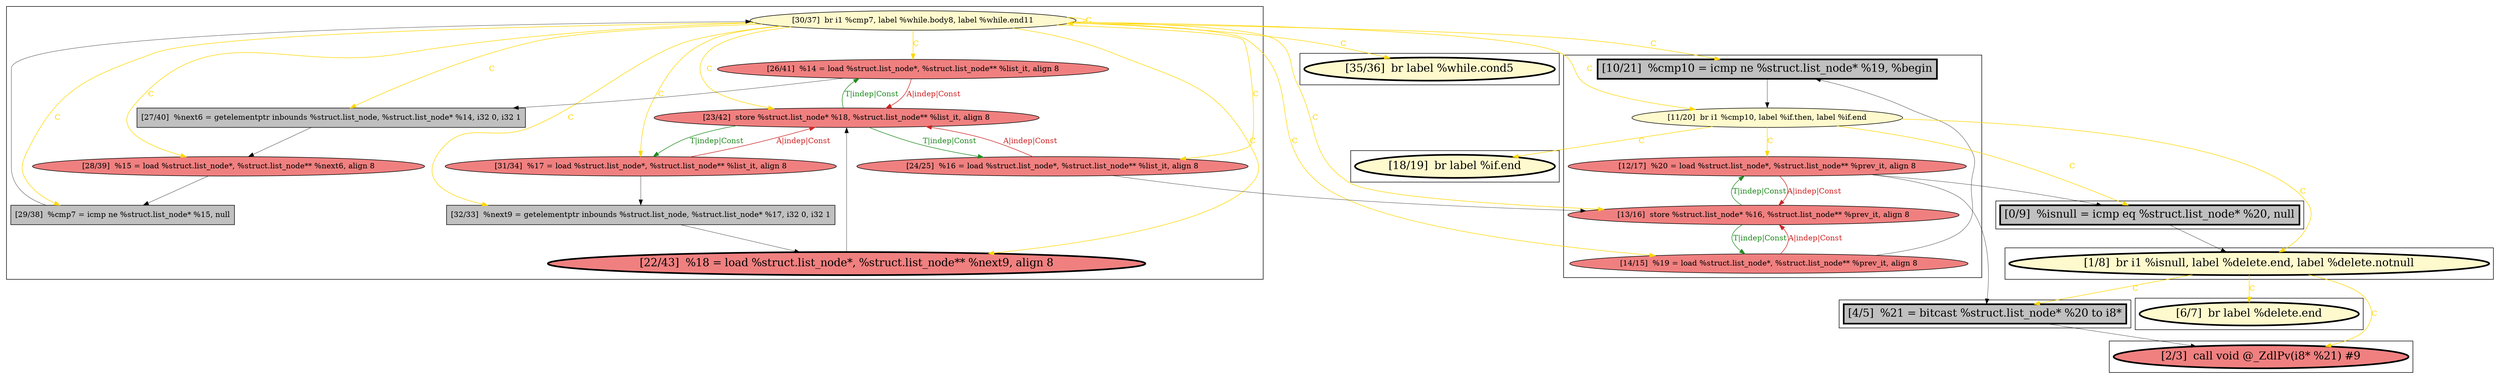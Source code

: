 
digraph G {



node592->node578 [style=solid,color=gold,label="C",penwidth=1.0,fontcolor=gold ]
node576->node573 [style=solid,color=black,label="",penwidth=0.5,fontcolor=black ]
node593->node574 [style=solid,color=gold,label="C",penwidth=1.0,fontcolor=gold ]
node592->node577 [style=solid,color=gold,label="C",penwidth=1.0,fontcolor=gold ]
node593->node572 [style=solid,color=gold,label="C",penwidth=1.0,fontcolor=gold ]
node591->node590 [style=solid,color=firebrick3,label="A|indep|Const",penwidth=1.0,fontcolor=firebrick3 ]
node590->node591 [style=solid,color=forestgreen,label="T|indep|Const",penwidth=1.0,fontcolor=forestgreen ]
node592->node592 [style=solid,color=gold,label="C",penwidth=1.0,fontcolor=gold ]
node592->node575 [style=solid,color=gold,label="C",penwidth=1.0,fontcolor=gold ]
node592->node585 [style=solid,color=gold,label="C",penwidth=1.0,fontcolor=gold ]
node592->node580 [style=solid,color=gold,label="C",penwidth=1.0,fontcolor=gold ]
node592->node586 [style=solid,color=gold,label="C",penwidth=1.0,fontcolor=gold ]
node580->node578 [style=solid,color=black,label="",penwidth=0.5,fontcolor=black ]
node592->node584 [style=solid,color=gold,label="C",penwidth=1.0,fontcolor=gold ]
node585->node586 [style=solid,color=black,label="",penwidth=0.5,fontcolor=black ]
node579->node576 [style=solid,color=gold,label="C",penwidth=1.0,fontcolor=gold ]
node592->node587 [style=solid,color=gold,label="C",penwidth=1.0,fontcolor=gold ]
node589->node587 [style=solid,color=black,label="",penwidth=0.5,fontcolor=black ]
node577->node580 [style=solid,color=forestgreen,label="T|indep|Const",penwidth=1.0,fontcolor=forestgreen ]
node592->node591 [style=solid,color=gold,label="C",penwidth=1.0,fontcolor=gold ]
node592->node588 [style=solid,color=gold,label="C",penwidth=1.0,fontcolor=gold ]
node588->node590 [style=solid,color=black,label="",penwidth=0.5,fontcolor=black ]
node580->node577 [style=solid,color=firebrick3,label="A|indep|Const",penwidth=1.0,fontcolor=firebrick3 ]
node579->node593 [style=solid,color=gold,label="C",penwidth=1.0,fontcolor=gold ]
node583->node577 [style=solid,color=black,label="",penwidth=0.5,fontcolor=black ]
node592->node579 [style=solid,color=gold,label="C",penwidth=1.0,fontcolor=gold ]
node591->node584 [style=solid,color=black,label="",penwidth=0.5,fontcolor=black ]
node592->node590 [style=solid,color=gold,label="C",penwidth=1.0,fontcolor=gold ]
node592->node583 [style=solid,color=gold,label="C",penwidth=1.0,fontcolor=gold ]
node586->node592 [style=solid,color=black,label="",penwidth=0.5,fontcolor=black ]
node577->node576 [style=solid,color=forestgreen,label="T|indep|Const",penwidth=1.0,fontcolor=forestgreen ]
node576->node581 [style=solid,color=black,label="",penwidth=0.5,fontcolor=black ]
node579->node582 [style=solid,color=gold,label="C",penwidth=1.0,fontcolor=gold ]
node584->node585 [style=solid,color=black,label="",penwidth=0.5,fontcolor=black ]
node589->node590 [style=solid,color=firebrick3,label="A|indep|Const",penwidth=1.0,fontcolor=firebrick3 ]
node581->node593 [style=solid,color=black,label="",penwidth=0.5,fontcolor=black ]
node579->node581 [style=solid,color=gold,label="C",penwidth=1.0,fontcolor=gold ]
node578->node579 [style=solid,color=black,label="",penwidth=0.5,fontcolor=black ]
node592->node589 [style=solid,color=gold,label="C",penwidth=1.0,fontcolor=gold ]
node587->node588 [style=solid,color=black,label="",penwidth=0.5,fontcolor=black ]
node590->node589 [style=solid,color=forestgreen,label="T|indep|Const",penwidth=1.0,fontcolor=forestgreen ]
node573->node572 [style=solid,color=black,label="",penwidth=0.5,fontcolor=black ]
node593->node573 [style=solid,color=gold,label="C",penwidth=1.0,fontcolor=gold ]
node583->node590 [style=solid,color=firebrick3,label="A|indep|Const",penwidth=1.0,fontcolor=firebrick3 ]
node590->node583 [style=solid,color=forestgreen,label="T|indep|Const",penwidth=1.0,fontcolor=forestgreen ]
node576->node577 [style=solid,color=firebrick3,label="A|indep|Const",penwidth=1.0,fontcolor=firebrick3 ]


subgraph cluster8 {


node593 [penwidth=3.0,fontsize=20,fillcolor=lemonchiffon,label="[1/8]  br i1 %isnull, label %delete.end, label %delete.notnull",shape=ellipse,style=filled ]



}

subgraph cluster7 {


node591 [fillcolor=lightcoral,label="[26/41]  %14 = load %struct.list_node*, %struct.list_node** %list_it, align 8",shape=ellipse,style=filled ]
node590 [fillcolor=lightcoral,label="[23/42]  store %struct.list_node* %18, %struct.list_node** %list_it, align 8",shape=ellipse,style=filled ]
node589 [fillcolor=lightcoral,label="[31/34]  %17 = load %struct.list_node*, %struct.list_node** %list_it, align 8",shape=ellipse,style=filled ]
node584 [fillcolor=grey,label="[27/40]  %next6 = getelementptr inbounds %struct.list_node, %struct.list_node* %14, i32 0, i32 1",shape=rectangle,style=filled ]
node583 [fillcolor=lightcoral,label="[24/25]  %16 = load %struct.list_node*, %struct.list_node** %list_it, align 8",shape=ellipse,style=filled ]
node586 [fillcolor=grey,label="[29/38]  %cmp7 = icmp ne %struct.list_node* %15, null",shape=rectangle,style=filled ]
node592 [fillcolor=lemonchiffon,label="[30/37]  br i1 %cmp7, label %while.body8, label %while.end11",shape=ellipse,style=filled ]
node587 [fillcolor=grey,label="[32/33]  %next9 = getelementptr inbounds %struct.list_node, %struct.list_node* %17, i32 0, i32 1",shape=rectangle,style=filled ]
node585 [fillcolor=lightcoral,label="[28/39]  %15 = load %struct.list_node*, %struct.list_node** %next6, align 8",shape=ellipse,style=filled ]
node588 [penwidth=3.0,fontsize=20,fillcolor=lightcoral,label="[22/43]  %18 = load %struct.list_node*, %struct.list_node** %next9, align 8",shape=ellipse,style=filled ]



}

subgraph cluster6 {


node582 [penwidth=3.0,fontsize=20,fillcolor=lemonchiffon,label="[18/19]  br label %if.end",shape=ellipse,style=filled ]



}

subgraph cluster0 {


node572 [penwidth=3.0,fontsize=20,fillcolor=lightcoral,label="[2/3]  call void @_ZdlPv(i8* %21) #9",shape=ellipse,style=filled ]



}

subgraph cluster5 {


node581 [penwidth=3.0,fontsize=20,fillcolor=grey,label="[0/9]  %isnull = icmp eq %struct.list_node* %20, null",shape=rectangle,style=filled ]



}

subgraph cluster1 {


node573 [penwidth=3.0,fontsize=20,fillcolor=grey,label="[4/5]  %21 = bitcast %struct.list_node* %20 to i8*",shape=rectangle,style=filled ]



}

subgraph cluster2 {


node574 [penwidth=3.0,fontsize=20,fillcolor=lemonchiffon,label="[6/7]  br label %delete.end",shape=ellipse,style=filled ]



}

subgraph cluster3 {


node575 [penwidth=3.0,fontsize=20,fillcolor=lemonchiffon,label="[35/36]  br label %while.cond5",shape=ellipse,style=filled ]



}

subgraph cluster4 {


node579 [fillcolor=lemonchiffon,label="[11/20]  br i1 %cmp10, label %if.then, label %if.end",shape=ellipse,style=filled ]
node580 [fillcolor=lightcoral,label="[14/15]  %19 = load %struct.list_node*, %struct.list_node** %prev_it, align 8",shape=ellipse,style=filled ]
node576 [fillcolor=lightcoral,label="[12/17]  %20 = load %struct.list_node*, %struct.list_node** %prev_it, align 8",shape=ellipse,style=filled ]
node578 [penwidth=3.0,fontsize=20,fillcolor=grey,label="[10/21]  %cmp10 = icmp ne %struct.list_node* %19, %begin",shape=rectangle,style=filled ]
node577 [fillcolor=lightcoral,label="[13/16]  store %struct.list_node* %16, %struct.list_node** %prev_it, align 8",shape=ellipse,style=filled ]



}

}
